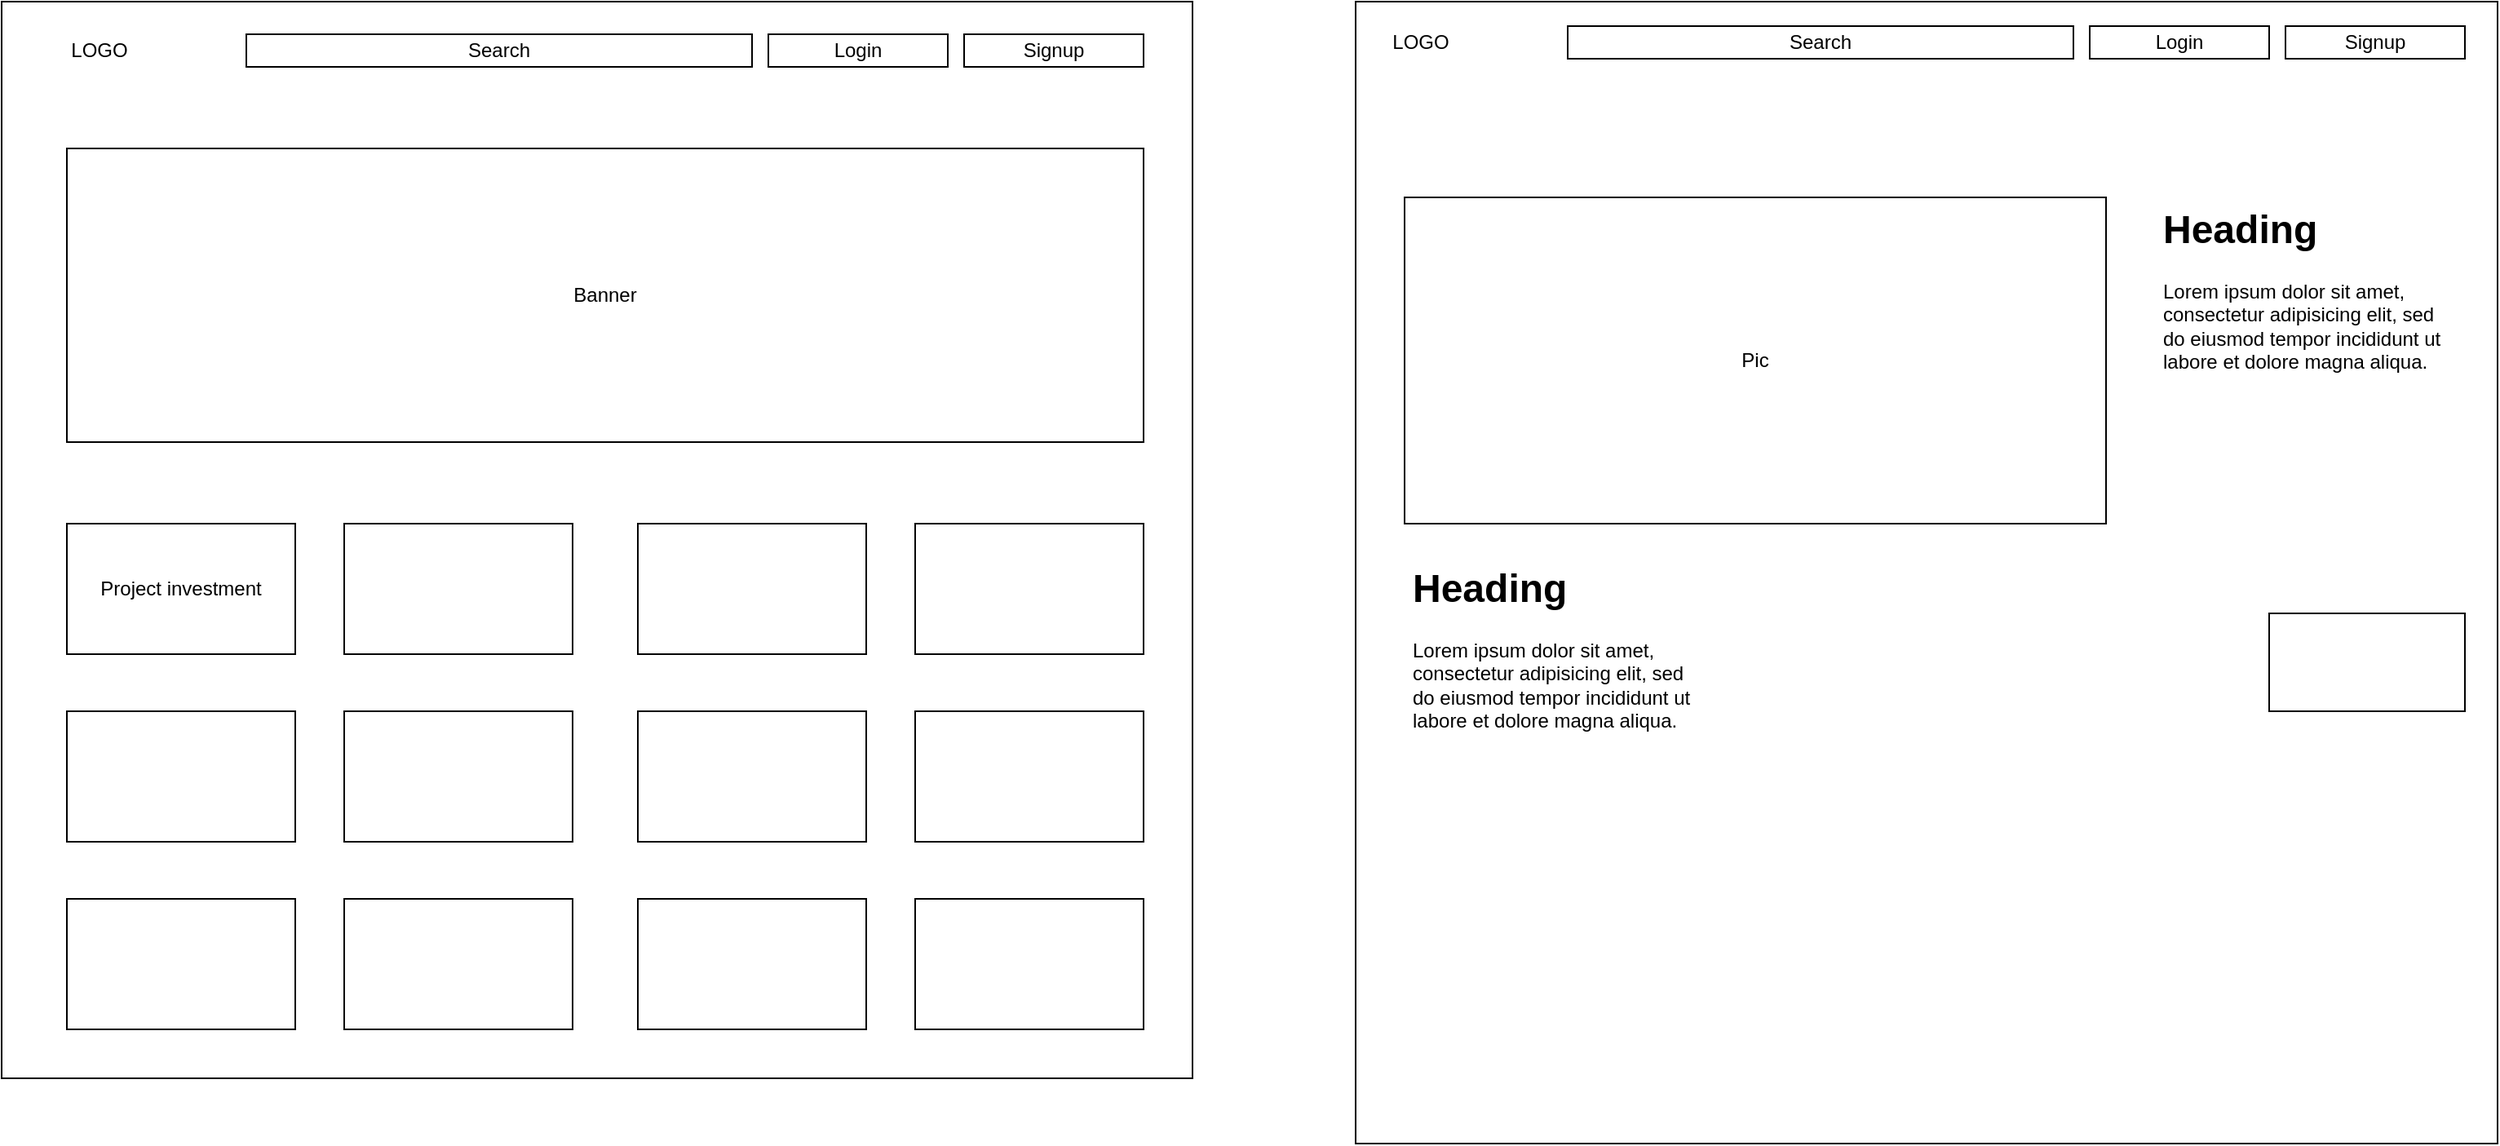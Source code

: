 <mxfile version="20.8.23" type="device"><diagram name="第 1 页" id="n37wYmAsqg-h0xZYPd-O"><mxGraphModel dx="2074" dy="1124" grid="1" gridSize="10" guides="1" tooltips="1" connect="1" arrows="1" fold="1" page="1" pageScale="1" pageWidth="1654" pageHeight="1169" math="0" shadow="0"><root><mxCell id="0"/><mxCell id="1" parent="0"/><mxCell id="1hbsyDvuV30dS_TpO1Sf-1" value="" style="rounded=0;whiteSpace=wrap;html=1;" vertex="1" parent="1"><mxGeometry x="60" y="70" width="730" height="660" as="geometry"/></mxCell><mxCell id="1hbsyDvuV30dS_TpO1Sf-2" value="Signup" style="rounded=0;whiteSpace=wrap;html=1;" vertex="1" parent="1"><mxGeometry x="650" y="90" width="110" height="20" as="geometry"/></mxCell><mxCell id="1hbsyDvuV30dS_TpO1Sf-3" value="Login" style="rounded=0;whiteSpace=wrap;html=1;" vertex="1" parent="1"><mxGeometry x="530" y="90" width="110" height="20" as="geometry"/></mxCell><mxCell id="1hbsyDvuV30dS_TpO1Sf-4" value="Search" style="rounded=0;whiteSpace=wrap;html=1;" vertex="1" parent="1"><mxGeometry x="210" y="90" width="310" height="20" as="geometry"/></mxCell><mxCell id="1hbsyDvuV30dS_TpO1Sf-5" value="LOGO" style="text;html=1;strokeColor=none;fillColor=none;align=center;verticalAlign=middle;whiteSpace=wrap;rounded=0;" vertex="1" parent="1"><mxGeometry x="90" y="85" width="60" height="30" as="geometry"/></mxCell><mxCell id="1hbsyDvuV30dS_TpO1Sf-6" value="Banner" style="rounded=0;whiteSpace=wrap;html=1;" vertex="1" parent="1"><mxGeometry x="100" y="160" width="660" height="180" as="geometry"/></mxCell><mxCell id="1hbsyDvuV30dS_TpO1Sf-7" style="edgeStyle=orthogonalEdgeStyle;rounded=0;orthogonalLoop=1;jettySize=auto;html=1;exitX=0.5;exitY=1;exitDx=0;exitDy=0;" edge="1" parent="1" source="1hbsyDvuV30dS_TpO1Sf-2" target="1hbsyDvuV30dS_TpO1Sf-2"><mxGeometry relative="1" as="geometry"/></mxCell><mxCell id="1hbsyDvuV30dS_TpO1Sf-8" value="Project investment" style="rounded=0;whiteSpace=wrap;html=1;" vertex="1" parent="1"><mxGeometry x="100" y="390" width="140" height="80" as="geometry"/></mxCell><mxCell id="1hbsyDvuV30dS_TpO1Sf-9" value="" style="rounded=0;whiteSpace=wrap;html=1;" vertex="1" parent="1"><mxGeometry x="270" y="390" width="140" height="80" as="geometry"/></mxCell><mxCell id="1hbsyDvuV30dS_TpO1Sf-10" value="" style="rounded=0;whiteSpace=wrap;html=1;" vertex="1" parent="1"><mxGeometry x="450" y="390" width="140" height="80" as="geometry"/></mxCell><mxCell id="1hbsyDvuV30dS_TpO1Sf-11" value="" style="rounded=0;whiteSpace=wrap;html=1;" vertex="1" parent="1"><mxGeometry x="620" y="390" width="140" height="80" as="geometry"/></mxCell><mxCell id="1hbsyDvuV30dS_TpO1Sf-12" value="" style="rounded=0;whiteSpace=wrap;html=1;" vertex="1" parent="1"><mxGeometry x="100" y="505" width="140" height="80" as="geometry"/></mxCell><mxCell id="1hbsyDvuV30dS_TpO1Sf-13" value="" style="rounded=0;whiteSpace=wrap;html=1;" vertex="1" parent="1"><mxGeometry x="270" y="505" width="140" height="80" as="geometry"/></mxCell><mxCell id="1hbsyDvuV30dS_TpO1Sf-14" value="" style="rounded=0;whiteSpace=wrap;html=1;" vertex="1" parent="1"><mxGeometry x="450" y="505" width="140" height="80" as="geometry"/></mxCell><mxCell id="1hbsyDvuV30dS_TpO1Sf-15" value="" style="rounded=0;whiteSpace=wrap;html=1;" vertex="1" parent="1"><mxGeometry x="620" y="505" width="140" height="80" as="geometry"/></mxCell><mxCell id="1hbsyDvuV30dS_TpO1Sf-16" value="" style="rounded=0;whiteSpace=wrap;html=1;" vertex="1" parent="1"><mxGeometry x="100" y="620" width="140" height="80" as="geometry"/></mxCell><mxCell id="1hbsyDvuV30dS_TpO1Sf-17" value="" style="rounded=0;whiteSpace=wrap;html=1;" vertex="1" parent="1"><mxGeometry x="270" y="620" width="140" height="80" as="geometry"/></mxCell><mxCell id="1hbsyDvuV30dS_TpO1Sf-18" value="" style="rounded=0;whiteSpace=wrap;html=1;" vertex="1" parent="1"><mxGeometry x="450" y="620" width="140" height="80" as="geometry"/></mxCell><mxCell id="1hbsyDvuV30dS_TpO1Sf-19" value="" style="rounded=0;whiteSpace=wrap;html=1;" vertex="1" parent="1"><mxGeometry x="620" y="620" width="140" height="80" as="geometry"/></mxCell><mxCell id="1hbsyDvuV30dS_TpO1Sf-39" value="" style="whiteSpace=wrap;html=1;aspect=fixed;" vertex="1" parent="1"><mxGeometry x="890" y="70" width="700" height="700" as="geometry"/></mxCell><mxCell id="1hbsyDvuV30dS_TpO1Sf-40" value="Signup" style="rounded=0;whiteSpace=wrap;html=1;" vertex="1" parent="1"><mxGeometry x="1460" y="85" width="110" height="20" as="geometry"/></mxCell><mxCell id="1hbsyDvuV30dS_TpO1Sf-41" value="Login" style="rounded=0;whiteSpace=wrap;html=1;" vertex="1" parent="1"><mxGeometry x="1340" y="85" width="110" height="20" as="geometry"/></mxCell><mxCell id="1hbsyDvuV30dS_TpO1Sf-42" value="Search" style="rounded=0;whiteSpace=wrap;html=1;" vertex="1" parent="1"><mxGeometry x="1020" y="85" width="310" height="20" as="geometry"/></mxCell><mxCell id="1hbsyDvuV30dS_TpO1Sf-43" value="LOGO" style="text;html=1;strokeColor=none;fillColor=none;align=center;verticalAlign=middle;whiteSpace=wrap;rounded=0;" vertex="1" parent="1"><mxGeometry x="900" y="80" width="60" height="30" as="geometry"/></mxCell><mxCell id="1hbsyDvuV30dS_TpO1Sf-44" value="Pic" style="rounded=0;whiteSpace=wrap;html=1;" vertex="1" parent="1"><mxGeometry x="920" y="190" width="430" height="200" as="geometry"/></mxCell><mxCell id="1hbsyDvuV30dS_TpO1Sf-45" value="&lt;h1&gt;Heading&lt;/h1&gt;&lt;p&gt;Lorem ipsum dolor sit amet, consectetur adipisicing elit, sed do eiusmod tempor incididunt ut labore et dolore magna aliqua.&lt;/p&gt;" style="text;html=1;strokeColor=none;fillColor=none;spacing=5;spacingTop=-20;whiteSpace=wrap;overflow=hidden;rounded=0;" vertex="1" parent="1"><mxGeometry x="920" y="410" width="190" height="120" as="geometry"/></mxCell><mxCell id="1hbsyDvuV30dS_TpO1Sf-46" value="" style="rounded=0;whiteSpace=wrap;html=1;" vertex="1" parent="1"><mxGeometry x="1450" y="445" width="120" height="60" as="geometry"/></mxCell><mxCell id="1hbsyDvuV30dS_TpO1Sf-47" value="&lt;h1&gt;Heading&lt;/h1&gt;&lt;p&gt;Lorem ipsum dolor sit amet, consectetur adipisicing elit, sed do eiusmod tempor incididunt ut labore et dolore magna aliqua.&lt;/p&gt;" style="text;html=1;strokeColor=none;fillColor=none;spacing=5;spacingTop=-20;whiteSpace=wrap;overflow=hidden;rounded=0;" vertex="1" parent="1"><mxGeometry x="1380" y="190" width="190" height="120" as="geometry"/></mxCell></root></mxGraphModel></diagram></mxfile>